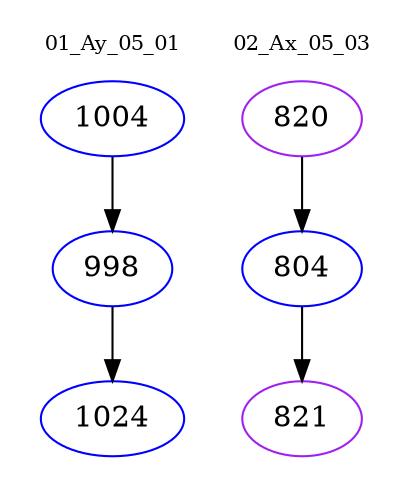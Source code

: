 digraph{
subgraph cluster_0 {
color = white
label = "01_Ay_05_01";
fontsize=10;
T0_1004 [label="1004", color="blue"]
T0_1004 -> T0_998 [color="black"]
T0_998 [label="998", color="blue"]
T0_998 -> T0_1024 [color="black"]
T0_1024 [label="1024", color="blue"]
}
subgraph cluster_1 {
color = white
label = "02_Ax_05_03";
fontsize=10;
T1_820 [label="820", color="purple"]
T1_820 -> T1_804 [color="black"]
T1_804 [label="804", color="blue"]
T1_804 -> T1_821 [color="black"]
T1_821 [label="821", color="purple"]
}
}
